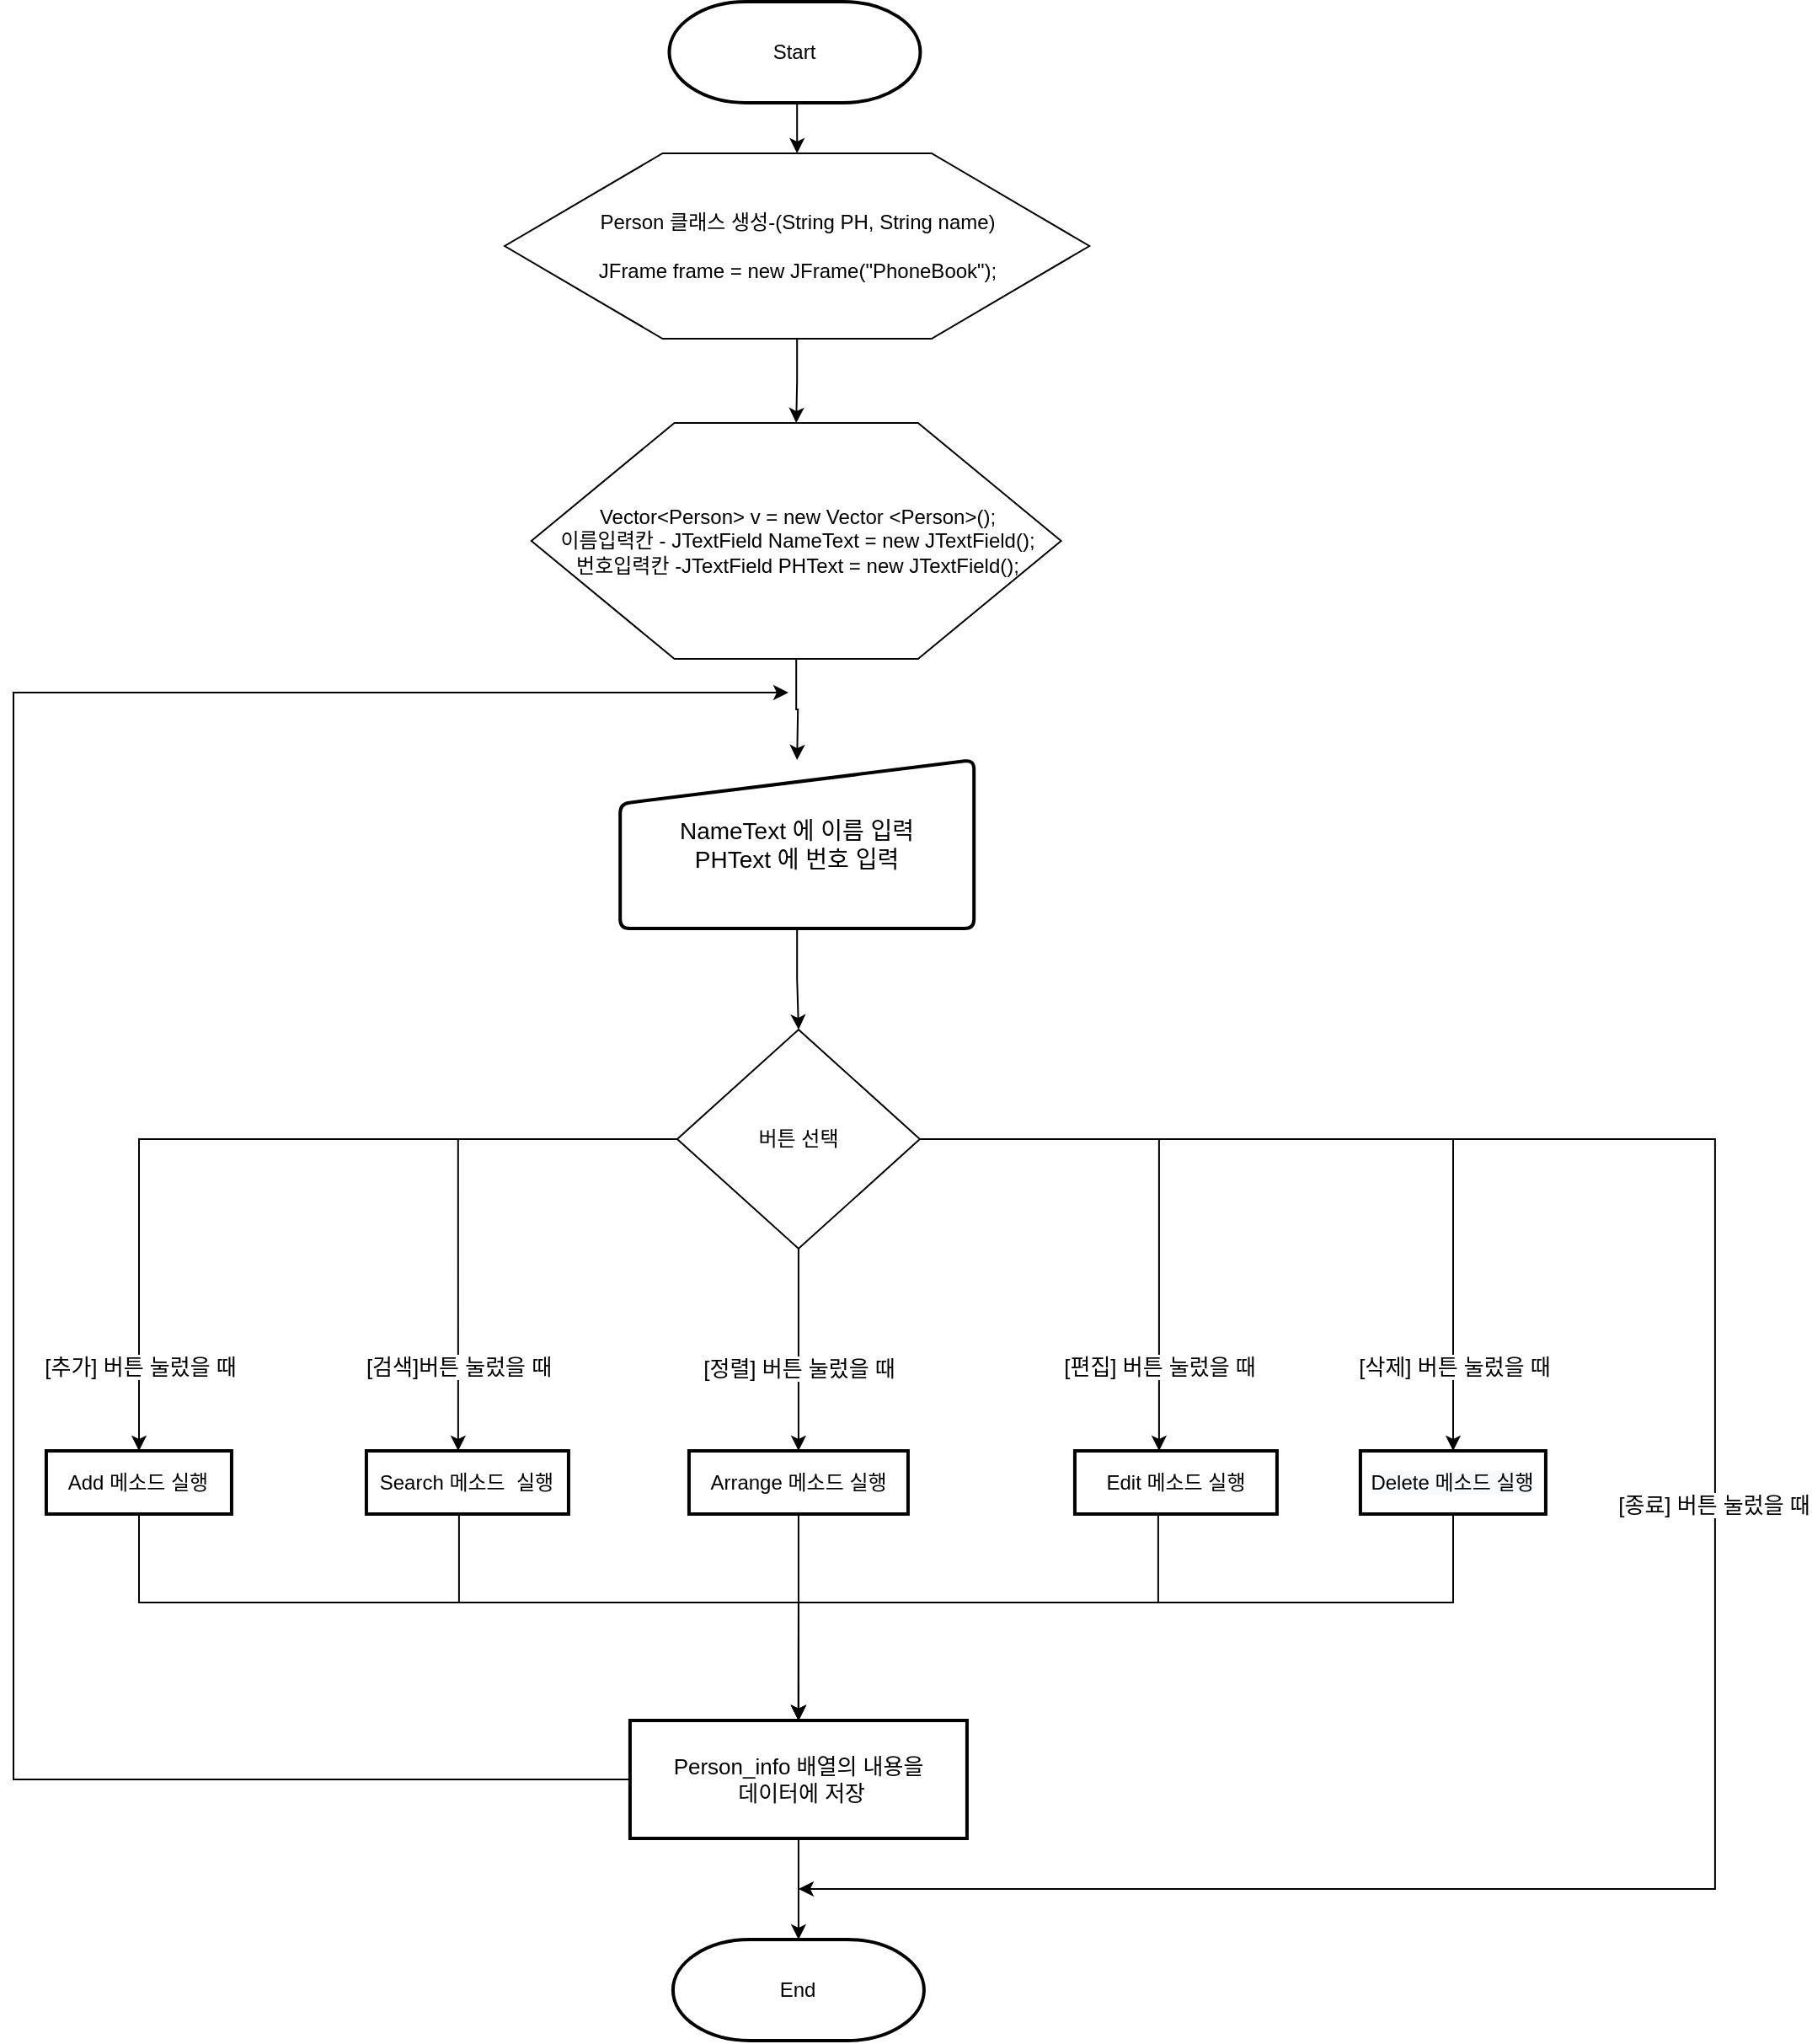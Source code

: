 <mxfile version="14.4.4" type="github">
  <diagram id="C5RBs43oDa-KdzZeNtuy" name="Page-1">
    <mxGraphModel dx="1422" dy="4094" grid="1" gridSize="10" guides="1" tooltips="1" connect="1" arrows="1" fold="1" page="1" pageScale="1" pageWidth="2339" pageHeight="3300" math="0" shadow="0">
      <root>
        <mxCell id="WIyWlLk6GJQsqaUBKTNV-0" />
        <mxCell id="WIyWlLk6GJQsqaUBKTNV-1" parent="WIyWlLk6GJQsqaUBKTNV-0" />
        <mxCell id="zJGw6DOPqM0Is_w0PtSc-1" style="edgeStyle=orthogonalEdgeStyle;rounded=0;orthogonalLoop=1;jettySize=auto;html=1;exitX=0.5;exitY=1;exitDx=0;exitDy=0;entryX=0.5;entryY=0;entryDx=0;entryDy=0;" parent="WIyWlLk6GJQsqaUBKTNV-1" edge="1" source="EXY-av2qqtMAw8QjB_ll-2">
          <mxGeometry relative="1" as="geometry">
            <mxPoint x="974.6" y="-2620" as="sourcePoint" />
            <mxPoint x="975.1" y="-2570" as="targetPoint" />
          </mxGeometry>
        </mxCell>
        <mxCell id="X3wetsd5ezyVW8M-MeKI-0" style="edgeStyle=orthogonalEdgeStyle;rounded=0;orthogonalLoop=1;jettySize=auto;html=1;exitX=0.5;exitY=1;exitDx=0;exitDy=0;exitPerimeter=0;entryX=0.5;entryY=0;entryDx=0;entryDy=0;fontSize=13;" parent="WIyWlLk6GJQsqaUBKTNV-1" source="wueby3FvrGFlJu_bnI4B-1" target="wueby3FvrGFlJu_bnI4B-2" edge="1">
          <mxGeometry relative="1" as="geometry" />
        </mxCell>
        <mxCell id="wueby3FvrGFlJu_bnI4B-1" value="Start" style="strokeWidth=2;html=1;shape=mxgraph.flowchart.terminator;whiteSpace=wrap;" parent="WIyWlLk6GJQsqaUBKTNV-1" vertex="1">
          <mxGeometry x="899.24" y="-3020" width="149" height="60" as="geometry" />
        </mxCell>
        <mxCell id="EXY-av2qqtMAw8QjB_ll-4" style="edgeStyle=orthogonalEdgeStyle;rounded=0;orthogonalLoop=1;jettySize=auto;html=1;exitX=0.5;exitY=1;exitDx=0;exitDy=0;entryX=0.5;entryY=0;entryDx=0;entryDy=0;" edge="1" parent="WIyWlLk6GJQsqaUBKTNV-1" source="wueby3FvrGFlJu_bnI4B-2" target="EXY-av2qqtMAw8QjB_ll-2">
          <mxGeometry relative="1" as="geometry" />
        </mxCell>
        <mxCell id="wueby3FvrGFlJu_bnI4B-2" value="Person 클래스 생성-(String PH, String name)&lt;br&gt;&lt;br&gt;JFrame frame = new JFrame(&quot;PhoneBook&quot;);" style="verticalLabelPosition=middle;verticalAlign=middle;html=1;shape=hexagon;perimeter=hexagonPerimeter2;arcSize=6;size=0.27;labelPosition=center;align=center;" parent="WIyWlLk6GJQsqaUBKTNV-1" vertex="1">
          <mxGeometry x="801.55" y="-2930" width="347.1" height="110" as="geometry" />
        </mxCell>
        <mxCell id="X3wetsd5ezyVW8M-MeKI-8" style="edgeStyle=orthogonalEdgeStyle;rounded=0;orthogonalLoop=1;jettySize=auto;html=1;fontSize=13;exitX=0.5;exitY=1;exitDx=0;exitDy=0;" parent="WIyWlLk6GJQsqaUBKTNV-1" source="EXY-av2qqtMAw8QjB_ll-1" target="X3wetsd5ezyVW8M-MeKI-5" edge="1">
          <mxGeometry relative="1" as="geometry">
            <mxPoint x="975.96" y="-2460" as="sourcePoint" />
          </mxGeometry>
        </mxCell>
        <mxCell id="X3wetsd5ezyVW8M-MeKI-14" style="edgeStyle=orthogonalEdgeStyle;rounded=0;orthogonalLoop=1;jettySize=auto;html=1;fontSize=13;exitX=1;exitY=0.5;exitDx=0;exitDy=0;" parent="WIyWlLk6GJQsqaUBKTNV-1" source="X3wetsd5ezyVW8M-MeKI-5" edge="1">
          <mxGeometry relative="1" as="geometry">
            <mxPoint x="1119.96" y="-2420" as="sourcePoint" />
            <mxPoint x="975.96" y="-1900" as="targetPoint" />
            <Array as="points">
              <mxPoint x="1519.96" y="-2345" />
              <mxPoint x="1519.96" y="-1900" />
            </Array>
          </mxGeometry>
        </mxCell>
        <mxCell id="X3wetsd5ezyVW8M-MeKI-18" value="[종료] 버튼 눌렀을 때" style="edgeLabel;html=1;align=center;verticalAlign=middle;resizable=0;points=[];fontSize=13;" parent="X3wetsd5ezyVW8M-MeKI-14" vertex="1" connectable="0">
          <mxGeometry x="-0.059" y="-1" relative="1" as="geometry">
            <mxPoint y="1" as="offset" />
          </mxGeometry>
        </mxCell>
        <mxCell id="XJGy-mcHVmc3LLUE-I2_-29" style="edgeStyle=orthogonalEdgeStyle;rounded=0;orthogonalLoop=1;jettySize=auto;html=1;fontSize=13;entryX=0.5;entryY=0;entryDx=0;entryDy=0;" parent="WIyWlLk6GJQsqaUBKTNV-1" source="XJGy-mcHVmc3LLUE-I2_-5" target="XJGy-mcHVmc3LLUE-I2_-27" edge="1">
          <mxGeometry relative="1" as="geometry">
            <Array as="points">
              <mxPoint x="584.46" y="-2070" />
              <mxPoint x="976.46" y="-2070" />
            </Array>
          </mxGeometry>
        </mxCell>
        <mxCell id="XJGy-mcHVmc3LLUE-I2_-5" value="Add 메소드 실행" style="rounded=1;whiteSpace=wrap;html=1;absoluteArcSize=1;arcSize=0;strokeWidth=2;" parent="WIyWlLk6GJQsqaUBKTNV-1" vertex="1">
          <mxGeometry x="529.46" y="-2160" width="110" height="37.5" as="geometry" />
        </mxCell>
        <mxCell id="XJGy-mcHVmc3LLUE-I2_-35" style="edgeStyle=orthogonalEdgeStyle;rounded=0;orthogonalLoop=1;jettySize=auto;html=1;entryX=0.5;entryY=0;entryDx=0;entryDy=0;fontSize=13;" parent="WIyWlLk6GJQsqaUBKTNV-1" source="XJGy-mcHVmc3LLUE-I2_-6" target="XJGy-mcHVmc3LLUE-I2_-27" edge="1">
          <mxGeometry relative="1" as="geometry">
            <Array as="points">
              <mxPoint x="774.46" y="-2070" />
              <mxPoint x="976.46" y="-2070" />
            </Array>
          </mxGeometry>
        </mxCell>
        <mxCell id="XJGy-mcHVmc3LLUE-I2_-6" value="Search 메소드&amp;nbsp;&amp;nbsp;실행" style="rounded=1;whiteSpace=wrap;html=1;absoluteArcSize=1;arcSize=0;strokeWidth=2;" parent="WIyWlLk6GJQsqaUBKTNV-1" vertex="1">
          <mxGeometry x="719.46" y="-2160" width="120" height="37.5" as="geometry" />
        </mxCell>
        <mxCell id="XJGy-mcHVmc3LLUE-I2_-34" style="edgeStyle=orthogonalEdgeStyle;rounded=0;orthogonalLoop=1;jettySize=auto;html=1;entryX=0.5;entryY=0;entryDx=0;entryDy=0;fontSize=13;" parent="WIyWlLk6GJQsqaUBKTNV-1" source="XJGy-mcHVmc3LLUE-I2_-7" target="XJGy-mcHVmc3LLUE-I2_-27" edge="1">
          <mxGeometry relative="1" as="geometry">
            <Array as="points">
              <mxPoint x="1189.46" y="-2070" />
              <mxPoint x="976.46" y="-2070" />
            </Array>
          </mxGeometry>
        </mxCell>
        <mxCell id="XJGy-mcHVmc3LLUE-I2_-7" value="Edit 메소드&amp;nbsp;실행" style="rounded=1;whiteSpace=wrap;html=1;absoluteArcSize=1;arcSize=0;strokeWidth=2;" parent="WIyWlLk6GJQsqaUBKTNV-1" vertex="1">
          <mxGeometry x="1139.96" y="-2160" width="120" height="37.5" as="geometry" />
        </mxCell>
        <mxCell id="XJGy-mcHVmc3LLUE-I2_-33" style="edgeStyle=orthogonalEdgeStyle;rounded=0;orthogonalLoop=1;jettySize=auto;html=1;fontSize=13;entryX=0.5;entryY=0;entryDx=0;entryDy=0;" parent="WIyWlLk6GJQsqaUBKTNV-1" source="XJGy-mcHVmc3LLUE-I2_-23" target="XJGy-mcHVmc3LLUE-I2_-27" edge="1">
          <mxGeometry relative="1" as="geometry">
            <mxPoint x="969.46" y="-2010" as="targetPoint" />
            <Array as="points">
              <mxPoint x="1364.46" y="-2070" />
              <mxPoint x="976.46" y="-2070" />
            </Array>
          </mxGeometry>
        </mxCell>
        <mxCell id="XJGy-mcHVmc3LLUE-I2_-23" value="&lt;span style=&quot;color: rgb(0 , 0 , 0) ; font-family: &amp;#34;helvetica&amp;#34; ; font-size: 12px ; font-style: normal ; font-weight: 400 ; letter-spacing: normal ; text-align: center ; text-indent: 0px ; text-transform: none ; word-spacing: 0px ; background-color: rgb(248 , 249 , 250) ; display: inline ; float: none&quot;&gt;Delete&amp;nbsp;&lt;span style=&quot;font-family: &amp;#34;helvetica&amp;#34;&quot;&gt;메소드&amp;nbsp;&lt;/span&gt;실행&lt;/span&gt;" style="rounded=1;whiteSpace=wrap;html=1;absoluteArcSize=1;arcSize=0;strokeWidth=2;" parent="WIyWlLk6GJQsqaUBKTNV-1" vertex="1">
          <mxGeometry x="1309.46" y="-2160" width="110" height="37.5" as="geometry" />
        </mxCell>
        <mxCell id="XJGy-mcHVmc3LLUE-I2_-31" style="edgeStyle=orthogonalEdgeStyle;rounded=0;orthogonalLoop=1;jettySize=auto;html=1;entryX=0.5;entryY=0;entryDx=0;entryDy=0;fontSize=13;" parent="WIyWlLk6GJQsqaUBKTNV-1" source="XJGy-mcHVmc3LLUE-I2_-25" target="XJGy-mcHVmc3LLUE-I2_-27" edge="1">
          <mxGeometry relative="1" as="geometry" />
        </mxCell>
        <mxCell id="XJGy-mcHVmc3LLUE-I2_-25" value="&lt;span&gt;Arrange&amp;nbsp;&lt;/span&gt;메소드&amp;nbsp;실행" style="rounded=1;whiteSpace=wrap;html=1;absoluteArcSize=1;arcSize=0;strokeWidth=2;" parent="WIyWlLk6GJQsqaUBKTNV-1" vertex="1">
          <mxGeometry x="910.96" y="-2160" width="130" height="37.5" as="geometry" />
        </mxCell>
        <mxCell id="X3wetsd5ezyVW8M-MeKI-19" style="edgeStyle=orthogonalEdgeStyle;rounded=0;orthogonalLoop=1;jettySize=auto;html=1;entryX=0.5;entryY=0;entryDx=0;entryDy=0;entryPerimeter=0;fontSize=13;" parent="WIyWlLk6GJQsqaUBKTNV-1" source="XJGy-mcHVmc3LLUE-I2_-27" target="XJGy-mcHVmc3LLUE-I2_-37" edge="1">
          <mxGeometry relative="1" as="geometry" />
        </mxCell>
        <mxCell id="X3wetsd5ezyVW8M-MeKI-20" style="edgeStyle=orthogonalEdgeStyle;rounded=0;orthogonalLoop=1;jettySize=auto;html=1;exitX=0;exitY=0.5;exitDx=0;exitDy=0;fontSize=13;" parent="WIyWlLk6GJQsqaUBKTNV-1" source="XJGy-mcHVmc3LLUE-I2_-27" edge="1">
          <mxGeometry relative="1" as="geometry">
            <mxPoint x="970" y="-2610" as="targetPoint" />
            <Array as="points">
              <mxPoint x="510" y="-1965" />
              <mxPoint x="510" y="-2610" />
            </Array>
          </mxGeometry>
        </mxCell>
        <mxCell id="XJGy-mcHVmc3LLUE-I2_-27" value="Person_info 배열의 내용을&lt;br&gt;&amp;nbsp;데이터에 저장" style="rounded=1;whiteSpace=wrap;html=1;absoluteArcSize=1;arcSize=0;strokeWidth=2;fontSize=13;" parent="WIyWlLk6GJQsqaUBKTNV-1" vertex="1">
          <mxGeometry x="875.96" y="-2000" width="200" height="70" as="geometry" />
        </mxCell>
        <mxCell id="XJGy-mcHVmc3LLUE-I2_-37" value="End" style="strokeWidth=2;html=1;shape=mxgraph.flowchart.terminator;whiteSpace=wrap;" parent="WIyWlLk6GJQsqaUBKTNV-1" vertex="1">
          <mxGeometry x="901.46" y="-1870" width="149" height="60" as="geometry" />
        </mxCell>
        <mxCell id="X3wetsd5ezyVW8M-MeKI-9" value="&lt;span&gt;[추가] 버튼 눌렀을 때&lt;/span&gt;" style="edgeStyle=orthogonalEdgeStyle;rounded=0;orthogonalLoop=1;jettySize=auto;html=1;fontSize=13;" parent="WIyWlLk6GJQsqaUBKTNV-1" source="X3wetsd5ezyVW8M-MeKI-5" target="XJGy-mcHVmc3LLUE-I2_-5" edge="1">
          <mxGeometry x="0.802" relative="1" as="geometry">
            <mxPoint as="offset" />
          </mxGeometry>
        </mxCell>
        <mxCell id="X3wetsd5ezyVW8M-MeKI-10" value="&lt;span&gt;[검색]버튼 눌렀을 때&lt;/span&gt;" style="edgeStyle=orthogonalEdgeStyle;rounded=0;orthogonalLoop=1;jettySize=auto;html=1;fontSize=13;entryX=0.454;entryY=0;entryDx=0;entryDy=0;entryPerimeter=0;" parent="WIyWlLk6GJQsqaUBKTNV-1" source="X3wetsd5ezyVW8M-MeKI-5" target="XJGy-mcHVmc3LLUE-I2_-6" edge="1">
          <mxGeometry x="0.682" relative="1" as="geometry">
            <mxPoint x="779.96" y="-2160" as="targetPoint" />
            <mxPoint as="offset" />
          </mxGeometry>
        </mxCell>
        <mxCell id="X3wetsd5ezyVW8M-MeKI-11" style="edgeStyle=orthogonalEdgeStyle;rounded=0;orthogonalLoop=1;jettySize=auto;html=1;entryX=0.5;entryY=0;entryDx=0;entryDy=0;fontSize=13;" parent="WIyWlLk6GJQsqaUBKTNV-1" source="X3wetsd5ezyVW8M-MeKI-5" target="XJGy-mcHVmc3LLUE-I2_-25" edge="1">
          <mxGeometry relative="1" as="geometry" />
        </mxCell>
        <mxCell id="X3wetsd5ezyVW8M-MeKI-15" value="&lt;span&gt;[정렬] 버튼 눌렀을 때&lt;/span&gt;" style="edgeLabel;html=1;align=center;verticalAlign=middle;resizable=0;points=[];fontSize=13;" parent="X3wetsd5ezyVW8M-MeKI-11" vertex="1" connectable="0">
          <mxGeometry x="0.183" relative="1" as="geometry">
            <mxPoint as="offset" />
          </mxGeometry>
        </mxCell>
        <mxCell id="X3wetsd5ezyVW8M-MeKI-12" style="edgeStyle=orthogonalEdgeStyle;rounded=0;orthogonalLoop=1;jettySize=auto;html=1;fontSize=13;" parent="WIyWlLk6GJQsqaUBKTNV-1" source="X3wetsd5ezyVW8M-MeKI-5" target="XJGy-mcHVmc3LLUE-I2_-7" edge="1">
          <mxGeometry relative="1" as="geometry">
            <Array as="points">
              <mxPoint x="1189.96" y="-2345" />
            </Array>
          </mxGeometry>
        </mxCell>
        <mxCell id="X3wetsd5ezyVW8M-MeKI-16" value="&lt;span&gt;[편집] 버튼 눌렀을 때&lt;/span&gt;" style="edgeLabel;html=1;align=center;verticalAlign=middle;resizable=0;points=[];fontSize=13;" parent="X3wetsd5ezyVW8M-MeKI-12" vertex="1" connectable="0">
          <mxGeometry x="0.749" y="-1" relative="1" as="geometry">
            <mxPoint x="0.5" y="-9" as="offset" />
          </mxGeometry>
        </mxCell>
        <mxCell id="X3wetsd5ezyVW8M-MeKI-13" style="edgeStyle=orthogonalEdgeStyle;rounded=0;orthogonalLoop=1;jettySize=auto;html=1;fontSize=13;" parent="WIyWlLk6GJQsqaUBKTNV-1" source="X3wetsd5ezyVW8M-MeKI-5" target="XJGy-mcHVmc3LLUE-I2_-23" edge="1">
          <mxGeometry relative="1" as="geometry" />
        </mxCell>
        <mxCell id="X3wetsd5ezyVW8M-MeKI-17" value="&lt;span&gt;[삭제] 버튼 눌렀을 때&lt;/span&gt;" style="edgeLabel;html=1;align=center;verticalAlign=middle;resizable=0;points=[];fontSize=13;" parent="X3wetsd5ezyVW8M-MeKI-13" vertex="1" connectable="0">
          <mxGeometry x="0.845" relative="1" as="geometry">
            <mxPoint y="-11.5" as="offset" />
          </mxGeometry>
        </mxCell>
        <mxCell id="X3wetsd5ezyVW8M-MeKI-5" value="버튼 선택" style="rhombus;whiteSpace=wrap;html=1;" parent="WIyWlLk6GJQsqaUBKTNV-1" vertex="1">
          <mxGeometry x="903.96" y="-2410" width="144" height="130" as="geometry" />
        </mxCell>
        <mxCell id="EXY-av2qqtMAw8QjB_ll-1" value="&lt;span style=&quot;font-size: 14px&quot;&gt;NameText 에 이름 입력&lt;br&gt;PHText 에 번호 입력&lt;br&gt;&lt;/span&gt;" style="html=1;strokeWidth=2;shape=manualInput;whiteSpace=wrap;rounded=1;size=26;arcSize=11;" vertex="1" parent="WIyWlLk6GJQsqaUBKTNV-1">
          <mxGeometry x="870.1" y="-2570" width="210" height="100" as="geometry" />
        </mxCell>
        <mxCell id="EXY-av2qqtMAw8QjB_ll-2" value="Vector&amp;lt;Person&amp;gt; v = new Vector &amp;lt;Person&amp;gt;();&lt;br&gt;이름입력칸 - JTextField NameText = new JTextField();&lt;br&gt;번호입력칸 -JTextField PHText = new JTextField();" style="verticalLabelPosition=middle;verticalAlign=middle;html=1;shape=hexagon;perimeter=hexagonPerimeter2;arcSize=6;size=0.27;labelPosition=center;align=center;" vertex="1" parent="WIyWlLk6GJQsqaUBKTNV-1">
          <mxGeometry x="817.4" y="-2770" width="314.41" height="140" as="geometry" />
        </mxCell>
      </root>
    </mxGraphModel>
  </diagram>
</mxfile>
